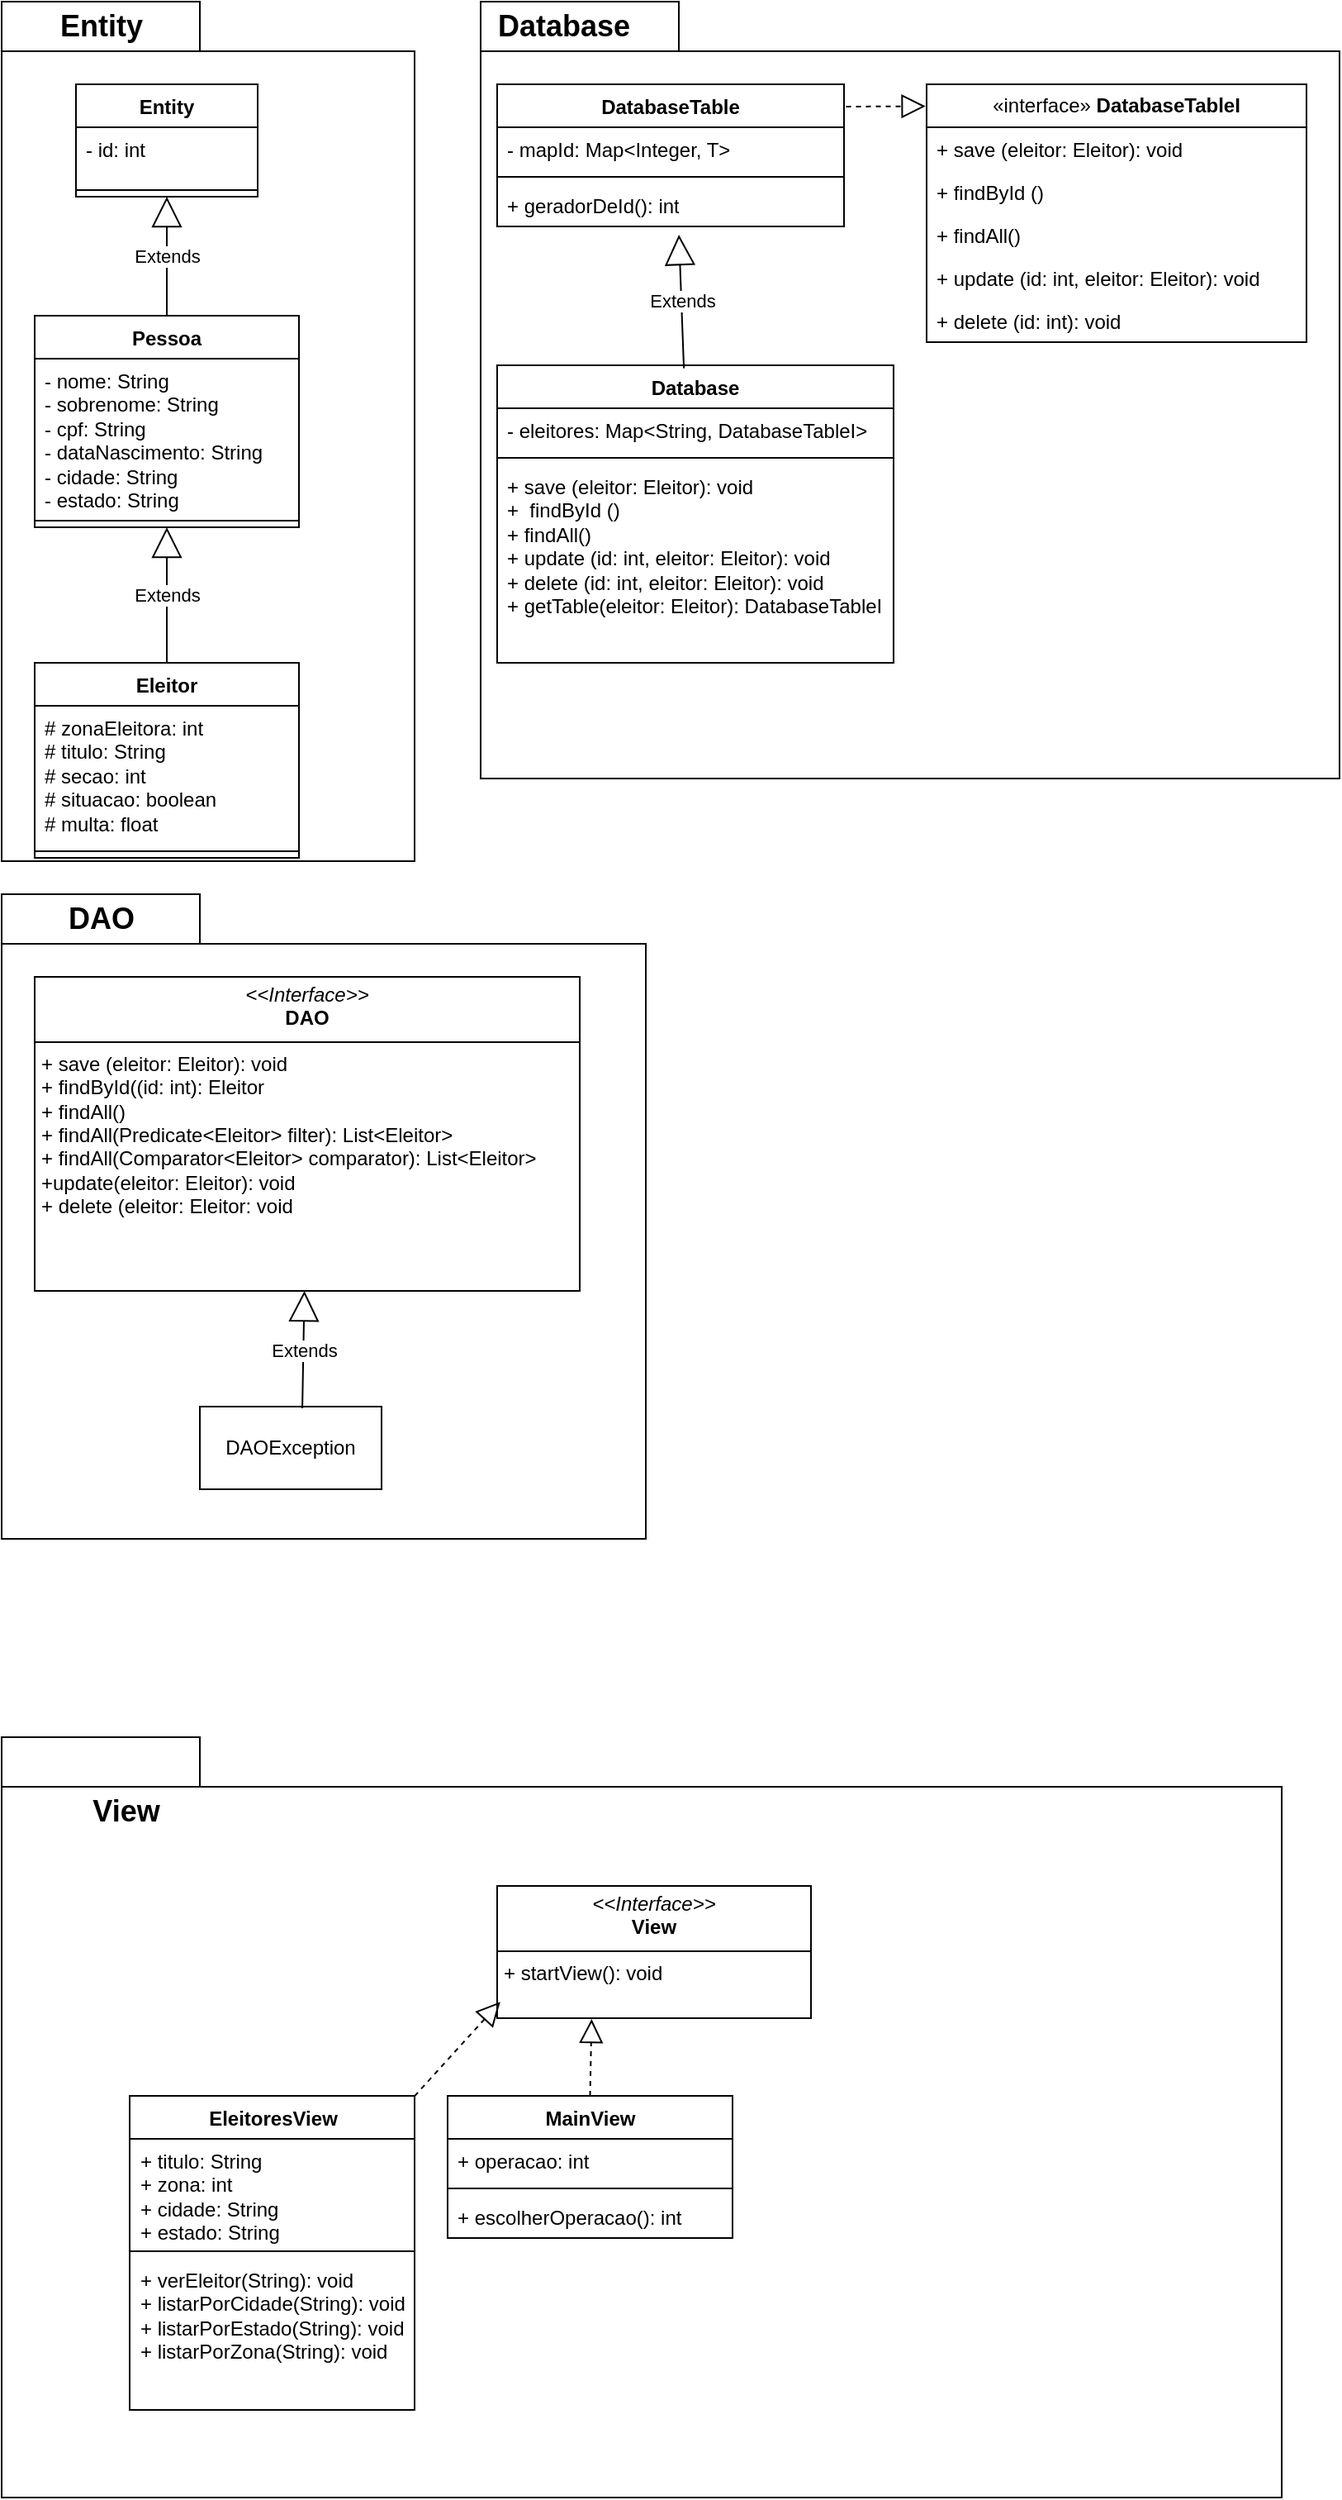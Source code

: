 <mxfile version="24.4.10" type="github">
  <diagram name="Page-1" id="c4acf3e9-155e-7222-9cf6-157b1a14988f">
    <mxGraphModel dx="607" dy="363" grid="1" gridSize="10" guides="1" tooltips="1" connect="1" arrows="1" fold="1" page="1" pageScale="1" pageWidth="850" pageHeight="1100" background="none" math="0" shadow="0">
      <root>
        <mxCell id="0" />
        <mxCell id="1" parent="0" />
        <mxCell id="8PE0f_rZOpsU0MAKz3tB-1" value="" style="shape=folder;fontStyle=1;spacingTop=10;tabWidth=120;tabHeight=30;tabPosition=left;html=1;whiteSpace=wrap;" parent="1" vertex="1">
          <mxGeometry x="20" y="20" width="250" height="520" as="geometry" />
        </mxCell>
        <mxCell id="8PE0f_rZOpsU0MAKz3tB-5" value="Entity" style="text;align=center;fontStyle=1;verticalAlign=middle;spacingLeft=3;spacingRight=3;strokeColor=none;rotatable=0;points=[[0,0.5],[1,0.5]];portConstraint=eastwest;html=1;fontSize=18;" parent="1" vertex="1">
          <mxGeometry x="20" y="20" width="120" height="30" as="geometry" />
        </mxCell>
        <mxCell id="8PE0f_rZOpsU0MAKz3tB-10" value="Entity" style="swimlane;fontStyle=1;align=center;verticalAlign=top;childLayout=stackLayout;horizontal=1;startSize=26;horizontalStack=0;resizeParent=1;resizeParentMax=0;resizeLast=0;collapsible=1;marginBottom=0;whiteSpace=wrap;html=1;" parent="1" vertex="1">
          <mxGeometry x="65" y="70" width="110" height="68" as="geometry">
            <mxRectangle x="50" y="70" width="70" height="30" as="alternateBounds" />
          </mxGeometry>
        </mxCell>
        <mxCell id="8PE0f_rZOpsU0MAKz3tB-11" value="&lt;div&gt;- id: int&lt;/div&gt;" style="text;strokeColor=none;fillColor=none;align=left;verticalAlign=top;spacingLeft=4;spacingRight=4;overflow=hidden;rotatable=0;points=[[0,0.5],[1,0.5]];portConstraint=eastwest;whiteSpace=wrap;html=1;" parent="8PE0f_rZOpsU0MAKz3tB-10" vertex="1">
          <mxGeometry y="26" width="110" height="34" as="geometry" />
        </mxCell>
        <mxCell id="8PE0f_rZOpsU0MAKz3tB-12" value="" style="line;strokeWidth=1;fillColor=none;align=left;verticalAlign=middle;spacingTop=-1;spacingLeft=3;spacingRight=3;rotatable=0;labelPosition=right;points=[];portConstraint=eastwest;strokeColor=inherit;" parent="8PE0f_rZOpsU0MAKz3tB-10" vertex="1">
          <mxGeometry y="60" width="110" height="8" as="geometry" />
        </mxCell>
        <mxCell id="8PE0f_rZOpsU0MAKz3tB-34" style="edgeStyle=orthogonalEdgeStyle;rounded=0;orthogonalLoop=1;jettySize=auto;html=1;exitX=1;exitY=0.5;exitDx=0;exitDy=0;" parent="8PE0f_rZOpsU0MAKz3tB-10" source="8PE0f_rZOpsU0MAKz3tB-11" target="8PE0f_rZOpsU0MAKz3tB-11" edge="1">
          <mxGeometry relative="1" as="geometry" />
        </mxCell>
        <mxCell id="8PE0f_rZOpsU0MAKz3tB-14" value="Eleitor" style="swimlane;fontStyle=1;align=center;verticalAlign=top;childLayout=stackLayout;horizontal=1;startSize=26;horizontalStack=0;resizeParent=1;resizeParentMax=0;resizeLast=0;collapsible=1;marginBottom=0;whiteSpace=wrap;html=1;" parent="1" vertex="1">
          <mxGeometry x="40" y="420" width="160" height="118" as="geometry" />
        </mxCell>
        <mxCell id="8PE0f_rZOpsU0MAKz3tB-15" value="# zonaEleitora: int&lt;div&gt;# titulo: String&lt;/div&gt;&lt;div&gt;# secao: int&lt;/div&gt;&lt;div&gt;# situacao: boolean&lt;/div&gt;&lt;div&gt;# multa: float&lt;/div&gt;" style="text;strokeColor=none;fillColor=none;align=left;verticalAlign=top;spacingLeft=4;spacingRight=4;overflow=hidden;rotatable=0;points=[[0,0.5],[1,0.5]];portConstraint=eastwest;whiteSpace=wrap;html=1;" parent="8PE0f_rZOpsU0MAKz3tB-14" vertex="1">
          <mxGeometry y="26" width="160" height="84" as="geometry" />
        </mxCell>
        <mxCell id="8PE0f_rZOpsU0MAKz3tB-16" value="" style="line;strokeWidth=1;fillColor=none;align=left;verticalAlign=middle;spacingTop=-1;spacingLeft=3;spacingRight=3;rotatable=0;labelPosition=right;points=[];portConstraint=eastwest;strokeColor=inherit;" parent="8PE0f_rZOpsU0MAKz3tB-14" vertex="1">
          <mxGeometry y="110" width="160" height="8" as="geometry" />
        </mxCell>
        <mxCell id="8PE0f_rZOpsU0MAKz3tB-28" value="Pessoa" style="swimlane;fontStyle=1;align=center;verticalAlign=top;childLayout=stackLayout;horizontal=1;startSize=26;horizontalStack=0;resizeParent=1;resizeParentMax=0;resizeLast=0;collapsible=1;marginBottom=0;whiteSpace=wrap;html=1;" parent="1" vertex="1">
          <mxGeometry x="40" y="210" width="160" height="128" as="geometry" />
        </mxCell>
        <mxCell id="8PE0f_rZOpsU0MAKz3tB-29" value="- nome: String&lt;div&gt;- sobrenome: String&amp;nbsp;&lt;br&gt;&lt;div&gt;- cpf: String&lt;/div&gt;&lt;div&gt;- dataNascimento: String&lt;/div&gt;&lt;div&gt;- cidade: String&lt;/div&gt;&lt;div&gt;- estado: String&lt;/div&gt;&lt;/div&gt;" style="text;strokeColor=none;fillColor=none;align=left;verticalAlign=top;spacingLeft=4;spacingRight=4;overflow=hidden;rotatable=0;points=[[0,0.5],[1,0.5]];portConstraint=eastwest;whiteSpace=wrap;html=1;" parent="8PE0f_rZOpsU0MAKz3tB-28" vertex="1">
          <mxGeometry y="26" width="160" height="94" as="geometry" />
        </mxCell>
        <mxCell id="8PE0f_rZOpsU0MAKz3tB-30" value="" style="line;strokeWidth=1;fillColor=none;align=left;verticalAlign=middle;spacingTop=-1;spacingLeft=3;spacingRight=3;rotatable=0;labelPosition=right;points=[];portConstraint=eastwest;strokeColor=inherit;" parent="8PE0f_rZOpsU0MAKz3tB-28" vertex="1">
          <mxGeometry y="120" width="160" height="8" as="geometry" />
        </mxCell>
        <mxCell id="8PE0f_rZOpsU0MAKz3tB-33" value="Extends" style="endArrow=block;endSize=16;endFill=0;html=1;rounded=0;exitX=0.5;exitY=0;exitDx=0;exitDy=0;entryX=0.5;entryY=1;entryDx=0;entryDy=0;" parent="1" source="8PE0f_rZOpsU0MAKz3tB-14" target="8PE0f_rZOpsU0MAKz3tB-28" edge="1">
          <mxGeometry width="160" relative="1" as="geometry">
            <mxPoint x="420" y="290" as="sourcePoint" />
            <mxPoint x="580" y="290" as="targetPoint" />
          </mxGeometry>
        </mxCell>
        <mxCell id="8PE0f_rZOpsU0MAKz3tB-36" value="Extends" style="endArrow=block;endSize=16;endFill=0;html=1;rounded=0;exitX=0.5;exitY=0;exitDx=0;exitDy=0;entryX=0.5;entryY=1;entryDx=0;entryDy=0;" parent="1" source="8PE0f_rZOpsU0MAKz3tB-28" target="8PE0f_rZOpsU0MAKz3tB-10" edge="1">
          <mxGeometry width="160" relative="1" as="geometry">
            <mxPoint x="420" y="220" as="sourcePoint" />
            <mxPoint x="580" y="220" as="targetPoint" />
          </mxGeometry>
        </mxCell>
        <mxCell id="8PE0f_rZOpsU0MAKz3tB-37" value="" style="shape=folder;fontStyle=1;spacingTop=10;tabWidth=120;tabHeight=30;tabPosition=left;html=1;whiteSpace=wrap;" parent="1" vertex="1">
          <mxGeometry x="310" y="20" width="520" height="470" as="geometry" />
        </mxCell>
        <mxCell id="8PE0f_rZOpsU0MAKz3tB-38" value="Database" style="text;align=center;fontStyle=1;verticalAlign=middle;spacingLeft=3;spacingRight=3;strokeColor=none;rotatable=0;points=[[0,0.5],[1,0.5]];portConstraint=eastwest;html=1;fontSize=18;" parent="1" vertex="1">
          <mxGeometry x="300" y="20" width="120" height="30" as="geometry" />
        </mxCell>
        <mxCell id="8PE0f_rZOpsU0MAKz3tB-48" value="«interface»&amp;nbsp;&lt;b&gt;DatabaseTableI&lt;/b&gt;" style="swimlane;fontStyle=0;childLayout=stackLayout;horizontal=1;startSize=26;fillColor=none;horizontalStack=0;resizeParent=1;resizeParentMax=0;resizeLast=0;collapsible=1;marginBottom=0;whiteSpace=wrap;html=1;" parent="1" vertex="1">
          <mxGeometry x="580" y="70" width="230" height="156" as="geometry" />
        </mxCell>
        <mxCell id="8PE0f_rZOpsU0MAKz3tB-49" value="+ save (eleitor: Eleitor): void&amp;nbsp;" style="text;strokeColor=none;fillColor=none;align=left;verticalAlign=top;spacingLeft=4;spacingRight=4;overflow=hidden;rotatable=0;points=[[0,0.5],[1,0.5]];portConstraint=eastwest;whiteSpace=wrap;html=1;" parent="8PE0f_rZOpsU0MAKz3tB-48" vertex="1">
          <mxGeometry y="26" width="230" height="26" as="geometry" />
        </mxCell>
        <mxCell id="8PE0f_rZOpsU0MAKz3tB-50" value="+ findById ()" style="text;strokeColor=none;fillColor=none;align=left;verticalAlign=top;spacingLeft=4;spacingRight=4;overflow=hidden;rotatable=0;points=[[0,0.5],[1,0.5]];portConstraint=eastwest;whiteSpace=wrap;html=1;" parent="8PE0f_rZOpsU0MAKz3tB-48" vertex="1">
          <mxGeometry y="52" width="230" height="26" as="geometry" />
        </mxCell>
        <mxCell id="8PE0f_rZOpsU0MAKz3tB-51" value="+ findAll()" style="text;strokeColor=none;fillColor=none;align=left;verticalAlign=top;spacingLeft=4;spacingRight=4;overflow=hidden;rotatable=0;points=[[0,0.5],[1,0.5]];portConstraint=eastwest;whiteSpace=wrap;html=1;" parent="8PE0f_rZOpsU0MAKz3tB-48" vertex="1">
          <mxGeometry y="78" width="230" height="26" as="geometry" />
        </mxCell>
        <mxCell id="8PE0f_rZOpsU0MAKz3tB-52" value="+ update (id: int, eleitor: Eleitor): void" style="text;strokeColor=none;fillColor=none;align=left;verticalAlign=top;spacingLeft=4;spacingRight=4;overflow=hidden;rotatable=0;points=[[0,0.5],[1,0.5]];portConstraint=eastwest;whiteSpace=wrap;html=1;" parent="8PE0f_rZOpsU0MAKz3tB-48" vertex="1">
          <mxGeometry y="104" width="230" height="26" as="geometry" />
        </mxCell>
        <mxCell id="8PE0f_rZOpsU0MAKz3tB-53" value="+ delete (id: int): void" style="text;strokeColor=none;fillColor=none;align=left;verticalAlign=top;spacingLeft=4;spacingRight=4;overflow=hidden;rotatable=0;points=[[0,0.5],[1,0.5]];portConstraint=eastwest;whiteSpace=wrap;html=1;" parent="8PE0f_rZOpsU0MAKz3tB-48" vertex="1">
          <mxGeometry y="130" width="230" height="26" as="geometry" />
        </mxCell>
        <mxCell id="xp5hAYhYeYCrnmnaeZw4-1" value="DatabaseTable" style="swimlane;fontStyle=1;align=center;verticalAlign=top;childLayout=stackLayout;horizontal=1;startSize=26;horizontalStack=0;resizeParent=1;resizeParentMax=0;resizeLast=0;collapsible=1;marginBottom=0;whiteSpace=wrap;html=1;" vertex="1" parent="1">
          <mxGeometry x="320" y="70" width="210" height="86" as="geometry" />
        </mxCell>
        <mxCell id="xp5hAYhYeYCrnmnaeZw4-2" value="- mapId: Map&amp;lt;Integer, T&amp;gt;" style="text;strokeColor=none;fillColor=none;align=left;verticalAlign=top;spacingLeft=4;spacingRight=4;overflow=hidden;rotatable=0;points=[[0,0.5],[1,0.5]];portConstraint=eastwest;whiteSpace=wrap;html=1;" vertex="1" parent="xp5hAYhYeYCrnmnaeZw4-1">
          <mxGeometry y="26" width="210" height="26" as="geometry" />
        </mxCell>
        <mxCell id="xp5hAYhYeYCrnmnaeZw4-3" value="" style="line;strokeWidth=1;fillColor=none;align=left;verticalAlign=middle;spacingTop=-1;spacingLeft=3;spacingRight=3;rotatable=0;labelPosition=right;points=[];portConstraint=eastwest;strokeColor=inherit;" vertex="1" parent="xp5hAYhYeYCrnmnaeZw4-1">
          <mxGeometry y="52" width="210" height="8" as="geometry" />
        </mxCell>
        <mxCell id="xp5hAYhYeYCrnmnaeZw4-4" value="+ geradorDeId(): int" style="text;strokeColor=none;fillColor=none;align=left;verticalAlign=top;spacingLeft=4;spacingRight=4;overflow=hidden;rotatable=0;points=[[0,0.5],[1,0.5]];portConstraint=eastwest;whiteSpace=wrap;html=1;" vertex="1" parent="xp5hAYhYeYCrnmnaeZw4-1">
          <mxGeometry y="60" width="210" height="26" as="geometry" />
        </mxCell>
        <mxCell id="xp5hAYhYeYCrnmnaeZw4-5" value="" style="endArrow=block;dashed=1;endFill=0;endSize=12;html=1;rounded=0;exitX=1.006;exitY=0.157;exitDx=0;exitDy=0;exitPerimeter=0;entryX=-0.003;entryY=0.085;entryDx=0;entryDy=0;entryPerimeter=0;" edge="1" parent="1" source="xp5hAYhYeYCrnmnaeZw4-1" target="8PE0f_rZOpsU0MAKz3tB-48">
          <mxGeometry width="160" relative="1" as="geometry">
            <mxPoint x="528" y="84" as="sourcePoint" />
            <mxPoint x="570" y="340" as="targetPoint" />
          </mxGeometry>
        </mxCell>
        <mxCell id="xp5hAYhYeYCrnmnaeZw4-10" value="Database" style="swimlane;fontStyle=1;align=center;verticalAlign=top;childLayout=stackLayout;horizontal=1;startSize=26;horizontalStack=0;resizeParent=1;resizeParentMax=0;resizeLast=0;collapsible=1;marginBottom=0;whiteSpace=wrap;html=1;" vertex="1" parent="1">
          <mxGeometry x="320" y="240" width="240" height="180" as="geometry" />
        </mxCell>
        <mxCell id="xp5hAYhYeYCrnmnaeZw4-11" value="- eleitores: Map&amp;lt;String, DatabaseTableI&amp;gt;" style="text;strokeColor=none;fillColor=none;align=left;verticalAlign=top;spacingLeft=4;spacingRight=4;overflow=hidden;rotatable=0;points=[[0,0.5],[1,0.5]];portConstraint=eastwest;whiteSpace=wrap;html=1;" vertex="1" parent="xp5hAYhYeYCrnmnaeZw4-10">
          <mxGeometry y="26" width="240" height="26" as="geometry" />
        </mxCell>
        <mxCell id="xp5hAYhYeYCrnmnaeZw4-12" value="" style="line;strokeWidth=1;fillColor=none;align=left;verticalAlign=middle;spacingTop=-1;spacingLeft=3;spacingRight=3;rotatable=0;labelPosition=right;points=[];portConstraint=eastwest;strokeColor=inherit;" vertex="1" parent="xp5hAYhYeYCrnmnaeZw4-10">
          <mxGeometry y="52" width="240" height="8" as="geometry" />
        </mxCell>
        <mxCell id="xp5hAYhYeYCrnmnaeZw4-13" value="+ save (eleitor: Eleitor): void&lt;div&gt;+&amp;nbsp;&lt;span style=&quot;background-color: initial;&quot;&gt;&amp;nbsp;findById ()&lt;/span&gt;&lt;/div&gt;&lt;div&gt;&lt;span style=&quot;background-color: initial;&quot;&gt;+ findAll()&lt;/span&gt;&lt;br&gt;&lt;/div&gt;&lt;div&gt;&lt;span style=&quot;background-color: initial;&quot;&gt;+ update &lt;/span&gt;&lt;span style=&quot;background-color: initial;&quot;&gt;(id: int, eleitor: Eleitor): void&lt;/span&gt;&lt;br&gt;&lt;/div&gt;&lt;div&gt;&lt;span style=&quot;background-color: initial;&quot;&gt;+&lt;/span&gt;&lt;span style=&quot;background-color: initial;&quot;&gt;&amp;nbsp;delete (&lt;/span&gt;&lt;span style=&quot;background-color: initial;&quot;&gt;id: int, eleitor: Eleitor&lt;/span&gt;&lt;span style=&quot;background-color: initial;&quot;&gt;): void&lt;/span&gt;&lt;br&gt;&lt;/div&gt;&lt;div&gt;&lt;span style=&quot;background-color: initial;&quot;&gt;+ getTable(eleitor: Eleitor): DatabaseTableI&lt;/span&gt;&lt;br&gt;&lt;/div&gt;" style="text;strokeColor=none;fillColor=none;align=left;verticalAlign=top;spacingLeft=4;spacingRight=4;overflow=hidden;rotatable=0;points=[[0,0.5],[1,0.5]];portConstraint=eastwest;whiteSpace=wrap;html=1;" vertex="1" parent="xp5hAYhYeYCrnmnaeZw4-10">
          <mxGeometry y="60" width="240" height="120" as="geometry" />
        </mxCell>
        <mxCell id="xp5hAYhYeYCrnmnaeZw4-15" value="Extends" style="endArrow=block;endSize=16;endFill=0;html=1;rounded=0;exitX=0.471;exitY=0.01;exitDx=0;exitDy=0;entryX=0.524;entryY=1.192;entryDx=0;entryDy=0;exitPerimeter=0;entryPerimeter=0;" edge="1" parent="1" source="xp5hAYhYeYCrnmnaeZw4-10" target="xp5hAYhYeYCrnmnaeZw4-4">
          <mxGeometry width="160" relative="1" as="geometry">
            <mxPoint x="439.5" y="228" as="sourcePoint" />
            <mxPoint x="439.5" y="156" as="targetPoint" />
          </mxGeometry>
        </mxCell>
        <mxCell id="xp5hAYhYeYCrnmnaeZw4-16" value="" style="shape=folder;fontStyle=1;spacingTop=10;tabWidth=120;tabHeight=30;tabPosition=left;html=1;whiteSpace=wrap;" vertex="1" parent="1">
          <mxGeometry x="20" y="560" width="390" height="390" as="geometry" />
        </mxCell>
        <mxCell id="xp5hAYhYeYCrnmnaeZw4-17" value="DAO" style="text;align=center;fontStyle=1;verticalAlign=middle;spacingLeft=3;spacingRight=3;strokeColor=none;rotatable=0;points=[[0,0.5],[1,0.5]];portConstraint=eastwest;html=1;fontSize=18;" vertex="1" parent="1">
          <mxGeometry x="20" y="560" width="120" height="30" as="geometry" />
        </mxCell>
        <mxCell id="xp5hAYhYeYCrnmnaeZw4-22" value="&lt;p style=&quot;margin:0px;margin-top:4px;text-align:center;&quot;&gt;&lt;i&gt;&amp;lt;&amp;lt;Interface&amp;gt;&amp;gt;&lt;/i&gt;&lt;br&gt;&lt;b&gt;DAO&lt;/b&gt;&lt;/p&gt;&lt;hr size=&quot;1&quot; style=&quot;border-style:solid;&quot;&gt;&lt;p style=&quot;margin:0px;margin-left:4px;&quot;&gt;+ save (eleitor: Eleitor): void&lt;/p&gt;&lt;p style=&quot;margin:0px;margin-left:4px;&quot;&gt;+ findById((id: int): Eleitor&lt;/p&gt;&lt;p style=&quot;margin:0px;margin-left:4px;&quot;&gt;&lt;span style=&quot;background-color: initial;&quot;&gt;+ findAll()&lt;/span&gt;&lt;br&gt;&lt;/p&gt;&lt;p style=&quot;margin:0px;margin-left:4px;&quot;&gt;&lt;span style=&quot;background-color: initial;&quot;&gt;+ findAll(Predicate&amp;lt;Eleitor&amp;gt; filter): List&amp;lt;Eleitor&amp;gt;&lt;/span&gt;&lt;/p&gt;&lt;p style=&quot;margin: 0px 0px 0px 4px;&quot;&gt;+ findAll(Comparator&amp;lt;Eleitor&amp;gt; comparator): List&amp;lt;Eleitor&amp;gt;&lt;br&gt;&lt;/p&gt;&lt;p style=&quot;margin: 0px 0px 0px 4px;&quot;&gt;&lt;span style=&quot;background-color: initial;&quot;&gt;+update(eleitor: Eleitor): void&lt;/span&gt;&lt;br&gt;&lt;/p&gt;&lt;p style=&quot;margin:0px;margin-left:4px;&quot;&gt;&lt;span style=&quot;background-color: initial;&quot;&gt;+ delete (eleitor: Eleitor: void&lt;/span&gt;&lt;br&gt;&lt;/p&gt;" style="verticalAlign=top;align=left;overflow=fill;html=1;whiteSpace=wrap;" vertex="1" parent="1">
          <mxGeometry x="40" y="610" width="330" height="190" as="geometry" />
        </mxCell>
        <mxCell id="xp5hAYhYeYCrnmnaeZw4-23" value="DAOException" style="html=1;whiteSpace=wrap;" vertex="1" parent="1">
          <mxGeometry x="140" y="870" width="110" height="50" as="geometry" />
        </mxCell>
        <mxCell id="xp5hAYhYeYCrnmnaeZw4-24" value="Extends" style="endArrow=block;endSize=16;endFill=0;html=1;rounded=0;exitX=0.564;exitY=0.02;exitDx=0;exitDy=0;exitPerimeter=0;" edge="1" parent="1" source="xp5hAYhYeYCrnmnaeZw4-23" target="xp5hAYhYeYCrnmnaeZw4-22">
          <mxGeometry width="160" relative="1" as="geometry">
            <mxPoint x="340" y="780" as="sourcePoint" />
            <mxPoint x="500" y="780" as="targetPoint" />
          </mxGeometry>
        </mxCell>
        <mxCell id="xp5hAYhYeYCrnmnaeZw4-25" value="" style="shape=folder;fontStyle=1;spacingTop=10;tabWidth=120;tabHeight=30;tabPosition=left;html=1;whiteSpace=wrap;" vertex="1" parent="1">
          <mxGeometry x="20" y="1070" width="775" height="460" as="geometry" />
        </mxCell>
        <mxCell id="xp5hAYhYeYCrnmnaeZw4-26" value="View" style="text;align=center;fontStyle=1;verticalAlign=middle;spacingLeft=3;spacingRight=3;strokeColor=none;rotatable=0;points=[[0,0.5],[1,0.5]];portConstraint=eastwest;html=1;fontSize=18;" vertex="1" parent="1">
          <mxGeometry x="35" y="1100" width="120" height="30" as="geometry" />
        </mxCell>
        <mxCell id="xp5hAYhYeYCrnmnaeZw4-30" value="&lt;p style=&quot;margin:0px;margin-top:4px;text-align:center;&quot;&gt;&lt;i&gt;&amp;lt;&amp;lt;Interface&amp;gt;&amp;gt;&lt;/i&gt;&lt;br&gt;&lt;b&gt;View&lt;/b&gt;&lt;/p&gt;&lt;hr size=&quot;1&quot; style=&quot;border-style:solid;&quot;&gt;&lt;p style=&quot;margin:0px;margin-left:4px;&quot;&gt;+ startView(): void&lt;br&gt;&lt;br&gt;&lt;/p&gt;" style="verticalAlign=top;align=left;overflow=fill;html=1;whiteSpace=wrap;" vertex="1" parent="1">
          <mxGeometry x="320" y="1160" width="190" height="80" as="geometry" />
        </mxCell>
        <mxCell id="xp5hAYhYeYCrnmnaeZw4-31" value="MainView" style="swimlane;fontStyle=1;align=center;verticalAlign=top;childLayout=stackLayout;horizontal=1;startSize=26;horizontalStack=0;resizeParent=1;resizeParentMax=0;resizeLast=0;collapsible=1;marginBottom=0;whiteSpace=wrap;html=1;" vertex="1" parent="1">
          <mxGeometry x="290" y="1287" width="172.5" height="86" as="geometry" />
        </mxCell>
        <mxCell id="xp5hAYhYeYCrnmnaeZw4-32" value="+ operacao: int" style="text;strokeColor=none;fillColor=none;align=left;verticalAlign=top;spacingLeft=4;spacingRight=4;overflow=hidden;rotatable=0;points=[[0,0.5],[1,0.5]];portConstraint=eastwest;whiteSpace=wrap;html=1;" vertex="1" parent="xp5hAYhYeYCrnmnaeZw4-31">
          <mxGeometry y="26" width="172.5" height="26" as="geometry" />
        </mxCell>
        <mxCell id="xp5hAYhYeYCrnmnaeZw4-33" value="" style="line;strokeWidth=1;fillColor=none;align=left;verticalAlign=middle;spacingTop=-1;spacingLeft=3;spacingRight=3;rotatable=0;labelPosition=right;points=[];portConstraint=eastwest;strokeColor=inherit;" vertex="1" parent="xp5hAYhYeYCrnmnaeZw4-31">
          <mxGeometry y="52" width="172.5" height="8" as="geometry" />
        </mxCell>
        <mxCell id="xp5hAYhYeYCrnmnaeZw4-34" value="+ escolherOperacao(): int" style="text;strokeColor=none;fillColor=none;align=left;verticalAlign=top;spacingLeft=4;spacingRight=4;overflow=hidden;rotatable=0;points=[[0,0.5],[1,0.5]];portConstraint=eastwest;whiteSpace=wrap;html=1;" vertex="1" parent="xp5hAYhYeYCrnmnaeZw4-31">
          <mxGeometry y="60" width="172.5" height="26" as="geometry" />
        </mxCell>
        <mxCell id="xp5hAYhYeYCrnmnaeZw4-35" value="" style="endArrow=block;dashed=1;endFill=0;endSize=12;html=1;rounded=0;entryX=0.301;entryY=1.006;entryDx=0;entryDy=0;entryPerimeter=0;exitX=0.5;exitY=0;exitDx=0;exitDy=0;" edge="1" parent="1" source="xp5hAYhYeYCrnmnaeZw4-31" target="xp5hAYhYeYCrnmnaeZw4-30">
          <mxGeometry width="160" relative="1" as="geometry">
            <mxPoint x="340" y="1320" as="sourcePoint" />
            <mxPoint x="500" y="1320" as="targetPoint" />
          </mxGeometry>
        </mxCell>
        <mxCell id="xp5hAYhYeYCrnmnaeZw4-36" value="EleitoresView" style="swimlane;fontStyle=1;align=center;verticalAlign=top;childLayout=stackLayout;horizontal=1;startSize=26;horizontalStack=0;resizeParent=1;resizeParentMax=0;resizeLast=0;collapsible=1;marginBottom=0;whiteSpace=wrap;html=1;" vertex="1" parent="1">
          <mxGeometry x="97.5" y="1287" width="172.5" height="190" as="geometry" />
        </mxCell>
        <mxCell id="xp5hAYhYeYCrnmnaeZw4-37" value="&lt;div&gt;+ titulo: String&lt;/div&gt;+ zona: int&lt;div&gt;+ cidade: String&lt;/div&gt;&lt;div&gt;+ estado: String&lt;/div&gt;" style="text;strokeColor=none;fillColor=none;align=left;verticalAlign=top;spacingLeft=4;spacingRight=4;overflow=hidden;rotatable=0;points=[[0,0.5],[1,0.5]];portConstraint=eastwest;whiteSpace=wrap;html=1;" vertex="1" parent="xp5hAYhYeYCrnmnaeZw4-36">
          <mxGeometry y="26" width="172.5" height="64" as="geometry" />
        </mxCell>
        <mxCell id="xp5hAYhYeYCrnmnaeZw4-38" value="" style="line;strokeWidth=1;fillColor=none;align=left;verticalAlign=middle;spacingTop=-1;spacingLeft=3;spacingRight=3;rotatable=0;labelPosition=right;points=[];portConstraint=eastwest;strokeColor=inherit;" vertex="1" parent="xp5hAYhYeYCrnmnaeZw4-36">
          <mxGeometry y="90" width="172.5" height="8" as="geometry" />
        </mxCell>
        <mxCell id="xp5hAYhYeYCrnmnaeZw4-39" value="+ verEleitor(String): void&lt;div&gt;+ listarPorCidade&lt;span style=&quot;background-color: initial;&quot;&gt;(String): void&lt;/span&gt;&lt;/div&gt;&lt;div&gt;&lt;span style=&quot;background-color: initial;&quot;&gt;+ listarPorEstado&lt;/span&gt;&lt;span style=&quot;background-color: initial;&quot;&gt;(String): void&lt;/span&gt;&lt;/div&gt;&lt;div&gt;+ listarPorZona&lt;span style=&quot;background-color: initial;&quot;&gt;(String): void&lt;/span&gt;&lt;/div&gt;" style="text;strokeColor=none;fillColor=none;align=left;verticalAlign=top;spacingLeft=4;spacingRight=4;overflow=hidden;rotatable=0;points=[[0,0.5],[1,0.5]];portConstraint=eastwest;whiteSpace=wrap;html=1;" vertex="1" parent="xp5hAYhYeYCrnmnaeZw4-36">
          <mxGeometry y="98" width="172.5" height="92" as="geometry" />
        </mxCell>
        <mxCell id="xp5hAYhYeYCrnmnaeZw4-40" value="" style="endArrow=block;dashed=1;endFill=0;endSize=12;html=1;rounded=0;entryX=0.01;entryY=0.876;entryDx=0;entryDy=0;entryPerimeter=0;" edge="1" parent="1" source="xp5hAYhYeYCrnmnaeZw4-36" target="xp5hAYhYeYCrnmnaeZw4-30">
          <mxGeometry width="160" relative="1" as="geometry">
            <mxPoint x="251" y="1287" as="sourcePoint" />
            <mxPoint x="250" y="1240" as="targetPoint" />
          </mxGeometry>
        </mxCell>
      </root>
    </mxGraphModel>
  </diagram>
</mxfile>
